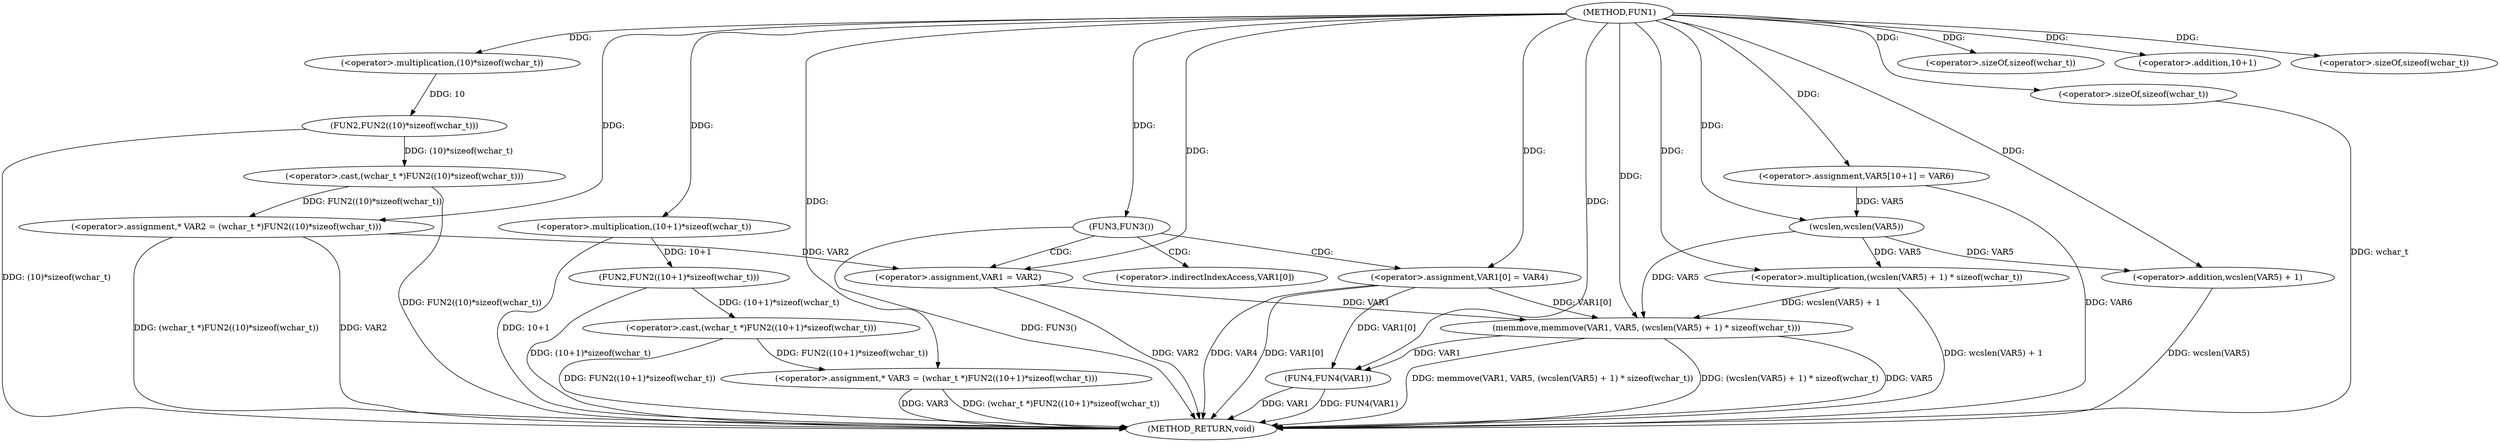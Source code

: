 digraph FUN1 {  
"1000100" [label = "(METHOD,FUN1)" ]
"1000153" [label = "(METHOD_RETURN,void)" ]
"1000104" [label = "(<operator>.assignment,* VAR2 = (wchar_t *)FUN2((10)*sizeof(wchar_t)))" ]
"1000106" [label = "(<operator>.cast,(wchar_t *)FUN2((10)*sizeof(wchar_t)))" ]
"1000108" [label = "(FUN2,FUN2((10)*sizeof(wchar_t)))" ]
"1000109" [label = "(<operator>.multiplication,(10)*sizeof(wchar_t))" ]
"1000111" [label = "(<operator>.sizeOf,sizeof(wchar_t))" ]
"1000114" [label = "(<operator>.assignment,* VAR3 = (wchar_t *)FUN2((10+1)*sizeof(wchar_t)))" ]
"1000116" [label = "(<operator>.cast,(wchar_t *)FUN2((10+1)*sizeof(wchar_t)))" ]
"1000118" [label = "(FUN2,FUN2((10+1)*sizeof(wchar_t)))" ]
"1000119" [label = "(<operator>.multiplication,(10+1)*sizeof(wchar_t))" ]
"1000120" [label = "(<operator>.addition,10+1)" ]
"1000123" [label = "(<operator>.sizeOf,sizeof(wchar_t))" ]
"1000126" [label = "(FUN3,FUN3())" ]
"1000128" [label = "(<operator>.assignment,VAR1 = VAR2)" ]
"1000131" [label = "(<operator>.assignment,VAR1[0] = VAR4)" ]
"1000138" [label = "(<operator>.assignment,VAR5[10+1] = VAR6)" ]
"1000141" [label = "(memmove,memmove(VAR1, VAR5, (wcslen(VAR5) + 1) * sizeof(wchar_t)))" ]
"1000144" [label = "(<operator>.multiplication,(wcslen(VAR5) + 1) * sizeof(wchar_t))" ]
"1000145" [label = "(<operator>.addition,wcslen(VAR5) + 1)" ]
"1000146" [label = "(wcslen,wcslen(VAR5))" ]
"1000149" [label = "(<operator>.sizeOf,sizeof(wchar_t))" ]
"1000151" [label = "(FUN4,FUN4(VAR1))" ]
"1000132" [label = "(<operator>.indirectIndexAccess,VAR1[0])" ]
  "1000106" -> "1000153"  [ label = "DDG: FUN2((10)*sizeof(wchar_t))"] 
  "1000151" -> "1000153"  [ label = "DDG: FUN4(VAR1)"] 
  "1000104" -> "1000153"  [ label = "DDG: VAR2"] 
  "1000141" -> "1000153"  [ label = "DDG: (wcslen(VAR5) + 1) * sizeof(wchar_t)"] 
  "1000114" -> "1000153"  [ label = "DDG: VAR3"] 
  "1000116" -> "1000153"  [ label = "DDG: FUN2((10+1)*sizeof(wchar_t))"] 
  "1000149" -> "1000153"  [ label = "DDG: wchar_t"] 
  "1000118" -> "1000153"  [ label = "DDG: (10+1)*sizeof(wchar_t)"] 
  "1000145" -> "1000153"  [ label = "DDG: wcslen(VAR5)"] 
  "1000114" -> "1000153"  [ label = "DDG: (wchar_t *)FUN2((10+1)*sizeof(wchar_t))"] 
  "1000128" -> "1000153"  [ label = "DDG: VAR2"] 
  "1000126" -> "1000153"  [ label = "DDG: FUN3()"] 
  "1000131" -> "1000153"  [ label = "DDG: VAR1[0]"] 
  "1000141" -> "1000153"  [ label = "DDG: memmove(VAR1, VAR5, (wcslen(VAR5) + 1) * sizeof(wchar_t))"] 
  "1000138" -> "1000153"  [ label = "DDG: VAR6"] 
  "1000151" -> "1000153"  [ label = "DDG: VAR1"] 
  "1000131" -> "1000153"  [ label = "DDG: VAR4"] 
  "1000119" -> "1000153"  [ label = "DDG: 10+1"] 
  "1000141" -> "1000153"  [ label = "DDG: VAR5"] 
  "1000144" -> "1000153"  [ label = "DDG: wcslen(VAR5) + 1"] 
  "1000104" -> "1000153"  [ label = "DDG: (wchar_t *)FUN2((10)*sizeof(wchar_t))"] 
  "1000108" -> "1000153"  [ label = "DDG: (10)*sizeof(wchar_t)"] 
  "1000106" -> "1000104"  [ label = "DDG: FUN2((10)*sizeof(wchar_t))"] 
  "1000100" -> "1000104"  [ label = "DDG: "] 
  "1000108" -> "1000106"  [ label = "DDG: (10)*sizeof(wchar_t)"] 
  "1000109" -> "1000108"  [ label = "DDG: 10"] 
  "1000100" -> "1000109"  [ label = "DDG: "] 
  "1000100" -> "1000111"  [ label = "DDG: "] 
  "1000116" -> "1000114"  [ label = "DDG: FUN2((10+1)*sizeof(wchar_t))"] 
  "1000100" -> "1000114"  [ label = "DDG: "] 
  "1000118" -> "1000116"  [ label = "DDG: (10+1)*sizeof(wchar_t)"] 
  "1000119" -> "1000118"  [ label = "DDG: 10+1"] 
  "1000100" -> "1000119"  [ label = "DDG: "] 
  "1000100" -> "1000120"  [ label = "DDG: "] 
  "1000100" -> "1000123"  [ label = "DDG: "] 
  "1000100" -> "1000126"  [ label = "DDG: "] 
  "1000104" -> "1000128"  [ label = "DDG: VAR2"] 
  "1000100" -> "1000128"  [ label = "DDG: "] 
  "1000100" -> "1000131"  [ label = "DDG: "] 
  "1000100" -> "1000138"  [ label = "DDG: "] 
  "1000131" -> "1000141"  [ label = "DDG: VAR1[0]"] 
  "1000128" -> "1000141"  [ label = "DDG: VAR1"] 
  "1000100" -> "1000141"  [ label = "DDG: "] 
  "1000146" -> "1000141"  [ label = "DDG: VAR5"] 
  "1000144" -> "1000141"  [ label = "DDG: wcslen(VAR5) + 1"] 
  "1000146" -> "1000144"  [ label = "DDG: VAR5"] 
  "1000100" -> "1000144"  [ label = "DDG: "] 
  "1000146" -> "1000145"  [ label = "DDG: VAR5"] 
  "1000138" -> "1000146"  [ label = "DDG: VAR5"] 
  "1000100" -> "1000146"  [ label = "DDG: "] 
  "1000100" -> "1000145"  [ label = "DDG: "] 
  "1000100" -> "1000149"  [ label = "DDG: "] 
  "1000141" -> "1000151"  [ label = "DDG: VAR1"] 
  "1000131" -> "1000151"  [ label = "DDG: VAR1[0]"] 
  "1000100" -> "1000151"  [ label = "DDG: "] 
  "1000126" -> "1000132"  [ label = "CDG: "] 
  "1000126" -> "1000128"  [ label = "CDG: "] 
  "1000126" -> "1000131"  [ label = "CDG: "] 
}
